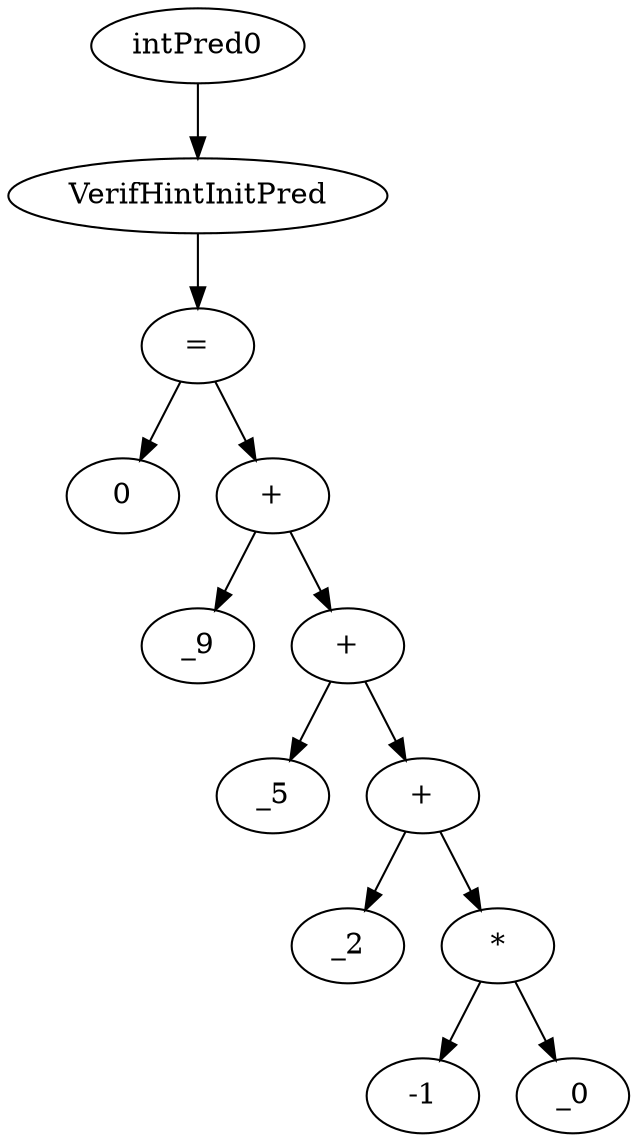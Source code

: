 digraph dag {
0 [label="intPred0"];
1 [label="VerifHintInitPred"];
2 [label="="];
3 [label="0"];
4 [label="+"];
5 [label="_9"];
6 [label="+"];
7 [label="_5"];
8 [label="+"];
9 [label="_2"];
10 [label="*"];
11 [label="-1"];
12 [label="_0"];
"0" -> "1"[label=""]
"1" -> "2"[label=""]
"2" -> "4"[label=""]
"2" -> "3"[label=""]
"4" -> "6"[label=""]
"4" -> "5"[label=""]
"6" -> "8"[label=""]
"6" -> "7"[label=""]
"8" -> "10"[label=""]
"8" -> "9"[label=""]
"10" -> "12"[label=""]
"10" -> "11"[label=""]
}
